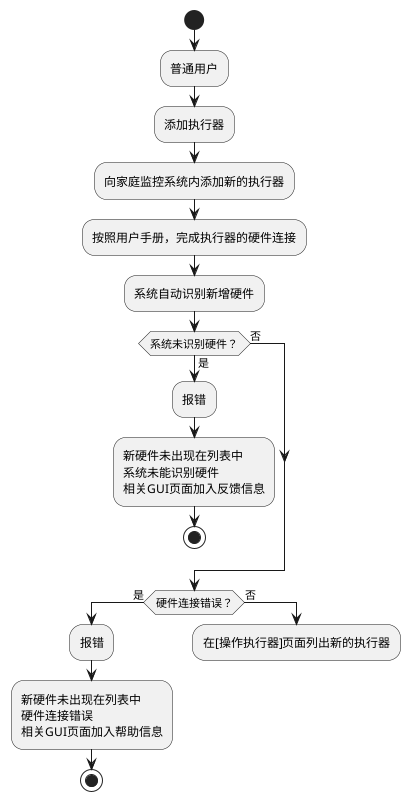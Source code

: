 @startuml
start
:普通用户;
:添加执行器;
:向家庭监控系统内添加新的执行器;
:按照用户手册，完成执行器的硬件连接;
:系统自动识别新增硬件;
if(系统未识别硬件？)then(是)
:报错;
:新硬件未出现在列表中
系统未能识别硬件
相关GUI页面加入反馈信息;
stop
else(否)
endif
if(硬件连接错误？)then(是)
:报错;
:新硬件未出现在列表中
硬件连接错误
相关GUI页面加入帮助信息;
stop
else(否)
:在[操作执行器]页面列出新的执行器;
detach
endif
@enduml